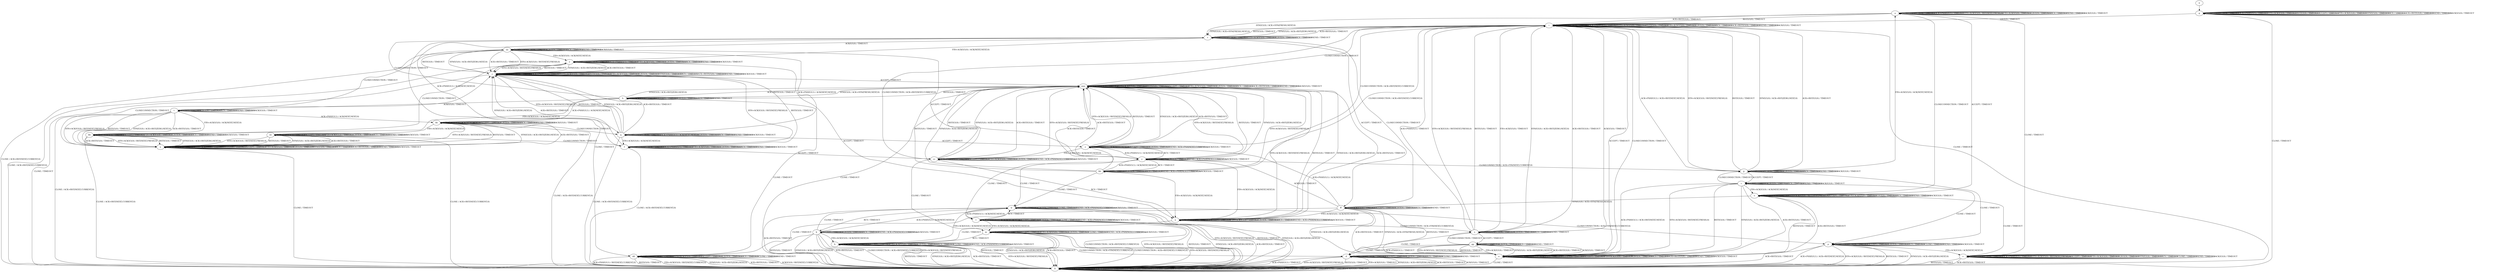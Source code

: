 digraph "" {
	graph ["Incoming time"=0.0003197193145751953,
		"Outgoing time"=0.041717529296875,
		Output="{'States': 39, 'Transitions': 495, 'Filename': '../results/tcp_preset_100/TCP_Windows8_Server-TCP_Windows8_Server-4.dot'}",
		Reference="{'States': 39, 'Transitions': 495, 'Filename': '../subjects/tcp/TCP_Windows8_Server.dot'}",
		Solver=yices,
		Updated="{'States': 39, 'Transitions': 495, 'Filename': '../subjects/tcp/TCP_Windows8_Server.dot'}",
		"f-measure"=1.0,
		precision=1.0,
		recall=1.0
	];
	a -> a	[key=0,
		label="CLOSECONNECTION / TIMEOUT"];
	a -> a	[key=1,
		label="ACK+PSH(V,V,1) / TIMEOUT"];
	a -> a	[key=2,
		label="SYN+ACK(V,V,0) / RST(NEXT,FRESH,0)"];
	a -> a	[key=3,
		label="FIN+ACK(V,V,0) / TIMEOUT"];
	a -> a	[key=4,
		label="LISTEN / TIMEOUT"];
	a -> a	[key=5,
		label="RCV / TIMEOUT"];
	a -> a	[key=6,
		label="SEND / TIMEOUT"];
	a -> a	[key=7,
		label="ACK(V,V,0) / TIMEOUT"];
	a -> i	[key=0,
		label="RST(V,V,0) / TIMEOUT"];
	a -> i	[key=1,
		label="ACK+RST(V,V,0) / TIMEOUT"];
	a -> o	[key=0,
		label="ACCEPT / TIMEOUT"];
	a -> r	[key=0,
		label="SYN(V,V,0) / ACK+SYN(FRESH,NEXT,0)"];
	a -> v	[key=0,
		label="CLOSE / TIMEOUT"];
	b -> b	[key=0,
		label="ACK+PSH(V,V,1) / TIMEOUT"];
	b -> b	[key=1,
		label="ACCEPT / TIMEOUT"];
	b -> b	[key=2,
		label="FIN+ACK(V,V,0) / TIMEOUT"];
	b -> b	[key=3,
		label="LISTEN / TIMEOUT"];
	b -> b	[key=4,
		label="RCV / TIMEOUT"];
	b -> b	[key=5,
		label="CLOSE / TIMEOUT"];
	b -> b	[key=6,
		label="SEND / ACK+PSH(NEXT,CURRENT,1)"];
	b -> b	[key=7,
		label="ACK(V,V,0) / TIMEOUT"];
	b -> d	[key=0,
		label="CLOSECONNECTION / ACK+FIN(NEXT,CURRENT,0)"];
	b -> ll	[key=0,
		label="SYN+ACK(V,V,0) / RST(NEXT,FRESH,0)"];
	b -> ll	[key=1,
		label="RST(V,V,0) / TIMEOUT"];
	b -> ll	[key=2,
		label="SYN(V,V,0) / ACK+RST(ZERO,NEXT,0)"];
	b -> ll	[key=3,
		label="ACK+RST(V,V,0) / TIMEOUT"];
	c -> c	[key=0,
		label="ACCEPT / TIMEOUT"];
	c -> c	[key=1,
		label="LISTEN / TIMEOUT"];
	c -> c	[key=2,
		label="RCV / TIMEOUT"];
	c -> c	[key=3,
		label="SEND / TIMEOUT"];
	c -> c	[key=4,
		label="ACK(V,V,0) / TIMEOUT"];
	c -> o	[key=0,
		label="FIN+ACK(V,V,0) / ACK(NEXT,NEXT,0)"];
	c -> p	[key=0,
		label="CLOSE / TIMEOUT"];
	c -> u	[key=0,
		label="ACK+PSH(V,V,1) / ACK+RST(NEXT,NEXT,0)"];
	c -> u	[key=1,
		label="SYN+ACK(V,V,0) / RST(NEXT,FRESH,0)"];
	c -> u	[key=2,
		label="RST(V,V,0) / TIMEOUT"];
	c -> u	[key=3,
		label="SYN(V,V,0) / ACK+RST(ZERO,NEXT,0)"];
	c -> u	[key=4,
		label="ACK+RST(V,V,0) / TIMEOUT"];
	c -> jj	[key=0,
		label="CLOSECONNECTION / TIMEOUT"];
	d -> d	[key=0,
		label="CLOSECONNECTION / TIMEOUT"];
	d -> d	[key=1,
		label="ACCEPT / TIMEOUT"];
	d -> d	[key=2,
		label="LISTEN / TIMEOUT"];
	d -> d	[key=3,
		label="RCV / TIMEOUT"];
	d -> d	[key=4,
		label="CLOSE / TIMEOUT"];
	d -> d	[key=5,
		label="SEND / TIMEOUT"];
	d -> ll	[key=0,
		label="ACK+PSH(V,V,1) / TIMEOUT"];
	d -> ll	[key=1,
		label="SYN+ACK(V,V,0) / RST(NEXT,FRESH,0)"];
	d -> ll	[key=2,
		label="RST(V,V,0) / TIMEOUT"];
	d -> ll	[key=3,
		label="FIN+ACK(V,V,0) / TIMEOUT"];
	d -> ll	[key=4,
		label="SYN(V,V,0) / ACK+RST(ZERO,NEXT,0)"];
	d -> ll	[key=5,
		label="ACK+RST(V,V,0) / TIMEOUT"];
	d -> ll	[key=6,
		label="ACK(V,V,0) / TIMEOUT"];
	e -> e	[key=0,
		label="CLOSECONNECTION / TIMEOUT"];
	e -> e	[key=1,
		label="ACK+PSH(V,V,1) / TIMEOUT"];
	e -> e	[key=2,
		label="FIN+ACK(V,V,0) / TIMEOUT"];
	e -> e	[key=3,
		label="LISTEN / TIMEOUT"];
	e -> e	[key=4,
		label="RCV / TIMEOUT"];
	e -> e	[key=5,
		label="SEND / TIMEOUT"];
	e -> e	[key=6,
		label="ACK(V,V,0) / TIMEOUT"];
	e -> j	[key=0,
		label="SYN+ACK(V,V,0) / RST(NEXT,FRESH,0)"];
	e -> j	[key=1,
		label="RST(V,V,0) / TIMEOUT"];
	e -> j	[key=2,
		label="SYN(V,V,0) / ACK+RST(ZERO,NEXT,0)"];
	e -> j	[key=3,
		label="ACK+RST(V,V,0) / TIMEOUT"];
	e -> n	[key=0,
		label="ACCEPT / TIMEOUT"];
	e -> ll	[key=0,
		label="CLOSE / ACK+RST(NEXT,CURRENT,0)"];
	f -> f	[key=0,
		label="CLOSECONNECTION / TIMEOUT"];
	f -> f	[key=1,
		label="ACK+PSH(V,V,1) / TIMEOUT"];
	f -> f	[key=2,
		label="FIN+ACK(V,V,0) / TIMEOUT"];
	f -> f	[key=3,
		label="LISTEN / TIMEOUT"];
	f -> f	[key=4,
		label="RCV / TIMEOUT"];
	f -> f	[key=5,
		label="SEND / TIMEOUT"];
	f -> f	[key=6,
		label="ACK(V,V,0) / TIMEOUT"];
	f -> j	[key=0,
		label="SYN+ACK(V,V,0) / RST(NEXT,FRESH,0)"];
	f -> j	[key=1,
		label="RST(V,V,0) / TIMEOUT"];
	f -> j	[key=2,
		label="SYN(V,V,0) / ACK+RST(ZERO,NEXT,0)"];
	f -> j	[key=3,
		label="ACK+RST(V,V,0) / TIMEOUT"];
	f -> cc	[key=0,
		label="ACCEPT / TIMEOUT"];
	f -> ll	[key=0,
		label="CLOSE / ACK+RST(NEXT,CURRENT,0)"];
	g -> g	[key=0,
		label="CLOSECONNECTION / TIMEOUT"];
	g -> g	[key=1,
		label="ACK+PSH(V,V,1) / TIMEOUT"];
	g -> g	[key=2,
		label="SYN+ACK(V,V,0) / TIMEOUT"];
	g -> g	[key=3,
		label="RST(V,V,0) / TIMEOUT"];
	g -> g	[key=4,
		label="ACCEPT / TIMEOUT"];
	g -> g	[key=5,
		label="FIN+ACK(V,V,0) / TIMEOUT"];
	g -> g	[key=6,
		label="SYN(V,V,0) / TIMEOUT"];
	g -> g	[key=7,
		label="RCV / TIMEOUT"];
	g -> g	[key=8,
		label="ACK+RST(V,V,0) / TIMEOUT"];
	g -> g	[key=9,
		label="SEND / TIMEOUT"];
	g -> g	[key=10,
		label="ACK(V,V,0) / TIMEOUT"];
	g -> i	[key=0,
		label="LISTEN / TIMEOUT"];
	g -> ll	[key=0,
		label="CLOSE / TIMEOUT"];
	h -> h	[key=0,
		label="SYN+ACK(V,V,0) / TIMEOUT"];
	h -> h	[key=1,
		label="ACCEPT / TIMEOUT"];
	h -> h	[key=2,
		label="LISTEN / TIMEOUT"];
	h -> h	[key=3,
		label="RCV / TIMEOUT"];
	h -> h	[key=4,
		label="SEND / TIMEOUT"];
	h -> r	[key=0,
		label="CLOSECONNECTION / TIMEOUT"];
	h -> t	[key=0,
		label="ACK(V,V,0) / TIMEOUT"];
	h -> bb	[key=0,
		label="FIN+ACK(V,V,0) / ACK(NEXT,NEXT,0)"];
	h -> dd	[key=0,
		label="CLOSE / TIMEOUT"];
	h -> kk	[key=0,
		label="ACK+PSH(V,V,1) / ACK(NEXT,NEXT,0)"];
	h -> mm	[key=0,
		label="RST(V,V,0) / TIMEOUT"];
	h -> mm	[key=1,
		label="SYN(V,V,0) / ACK+RST(ZERO,NEXT,0)"];
	h -> mm	[key=2,
		label="ACK+RST(V,V,0) / TIMEOUT"];
	i -> i	[key=0,
		label="CLOSECONNECTION / TIMEOUT"];
	i -> i	[key=1,
		label="ACK+PSH(V,V,1) / TIMEOUT"];
	i -> i	[key=2,
		label="SYN+ACK(V,V,0) / TIMEOUT"];
	i -> i	[key=3,
		label="RST(V,V,0) / TIMEOUT"];
	i -> i	[key=4,
		label="FIN+ACK(V,V,0) / TIMEOUT"];
	i -> i	[key=5,
		label="LISTEN / TIMEOUT"];
	i -> i	[key=6,
		label="RCV / TIMEOUT"];
	i -> i	[key=7,
		label="ACK+RST(V,V,0) / TIMEOUT"];
	i -> i	[key=8,
		label="SEND / TIMEOUT"];
	i -> i	[key=9,
		label="ACK(V,V,0) / TIMEOUT"];
	i -> r	[key=0,
		label="SYN(V,V,0) / ACK+SYN(FRESH,NEXT,0)"];
	i -> u	[key=0,
		label="ACCEPT / TIMEOUT"];
	i -> ll	[key=0,
		label="CLOSE / TIMEOUT"];
	j -> j	[key=0,
		label="CLOSECONNECTION / TIMEOUT"];
	j -> j	[key=1,
		label="ACK+PSH(V,V,1) / TIMEOUT"];
	j -> j	[key=2,
		label="SYN+ACK(V,V,0) / TIMEOUT"];
	j -> j	[key=3,
		label="RST(V,V,0) / TIMEOUT"];
	j -> j	[key=4,
		label="FIN+ACK(V,V,0) / TIMEOUT"];
	j -> j	[key=5,
		label="LISTEN / TIMEOUT"];
	j -> j	[key=6,
		label="SYN(V,V,0) / TIMEOUT"];
	j -> j	[key=7,
		label="RCV / TIMEOUT"];
	j -> j	[key=8,
		label="ACK+RST(V,V,0) / TIMEOUT"];
	j -> j	[key=9,
		label="SEND / TIMEOUT"];
	j -> j	[key=10,
		label="ACK(V,V,0) / TIMEOUT"];
	j -> ll	[key=0,
		label="CLOSE / TIMEOUT"];
	j -> mm	[key=0,
		label="ACCEPT / TIMEOUT"];
	k -> b	[key=0,
		label="FIN+ACK(V,V,0) / ACK(NEXT,NEXT,0)"];
	k -> k	[key=0,
		label="ACCEPT / TIMEOUT"];
	k -> k	[key=1,
		label="LISTEN / TIMEOUT"];
	k -> k	[key=2,
		label="RCV / TIMEOUT"];
	k -> k	[key=3,
		label="SEND / ACK+PSH(NEXT,CURRENT,1)"];
	k -> k	[key=4,
		label="ACK(V,V,0) / TIMEOUT"];
	k -> w	[key=0,
		label="ACK+PSH(V,V,1) / ACK(NEXT,NEXT,0)"];
	k -> w	[key=1,
		label="CLOSE / TIMEOUT"];
	k -> ll	[key=0,
		label="CLOSECONNECTION / ACK+RST(NEXT,CURRENT,0)"];
	k -> ll	[key=1,
		label="SYN+ACK(V,V,0) / RST(NEXT,FRESH,0)"];
	k -> ll	[key=2,
		label="RST(V,V,0) / TIMEOUT"];
	k -> ll	[key=3,
		label="SYN(V,V,0) / ACK+RST(ZERO,NEXT,0)"];
	k -> ll	[key=4,
		label="ACK+RST(V,V,0) / TIMEOUT"];
	l -> l	[key=0,
		label="ACK+PSH(V,V,1) / ACK(NEXT,NEXT,0)"];
	l -> l	[key=1,
		label="ACCEPT / TIMEOUT"];
	l -> l	[key=2,
		label="LISTEN / TIMEOUT"];
	l -> l	[key=3,
		label="CLOSE / TIMEOUT"];
	l -> l	[key=4,
		label="SEND / ACK+PSH(NEXT,CURRENT,1)"];
	l -> l	[key=5,
		label="ACK(V,V,0) / TIMEOUT"];
	l -> m	[key=0,
		label="FIN+ACK(V,V,0) / ACK(NEXT,NEXT,0)"];
	l -> w	[key=0,
		label="RCV / TIMEOUT"];
	l -> ll	[key=0,
		label="CLOSECONNECTION / ACK+RST(NEXT,CURRENT,0)"];
	l -> ll	[key=1,
		label="SYN+ACK(V,V,0) / RST(NEXT,FRESH,0)"];
	l -> ll	[key=2,
		label="RST(V,V,0) / TIMEOUT"];
	l -> ll	[key=3,
		label="SYN(V,V,0) / ACK+RST(ZERO,NEXT,0)"];
	l -> ll	[key=4,
		label="ACK+RST(V,V,0) / TIMEOUT"];
	m -> b	[key=0,
		label="RCV / TIMEOUT"];
	m -> m	[key=0,
		label="ACK+PSH(V,V,1) / TIMEOUT"];
	m -> m	[key=1,
		label="ACCEPT / TIMEOUT"];
	m -> m	[key=2,
		label="FIN+ACK(V,V,0) / TIMEOUT"];
	m -> m	[key=3,
		label="LISTEN / TIMEOUT"];
	m -> m	[key=4,
		label="CLOSE / TIMEOUT"];
	m -> m	[key=5,
		label="SEND / ACK+PSH(NEXT,CURRENT,1)"];
	m -> m	[key=6,
		label="ACK(V,V,0) / TIMEOUT"];
	m -> ll	[key=0,
		label="CLOSECONNECTION / ACK+RST(NEXT,CURRENT,0)"];
	m -> ll	[key=1,
		label="SYN+ACK(V,V,0) / RST(NEXT,FRESH,0)"];
	m -> ll	[key=2,
		label="RST(V,V,0) / TIMEOUT"];
	m -> ll	[key=3,
		label="SYN(V,V,0) / ACK+RST(ZERO,NEXT,0)"];
	m -> ll	[key=4,
		label="ACK+RST(V,V,0) / TIMEOUT"];
	n -> b	[key=0,
		label="CLOSE / TIMEOUT"];
	n -> n	[key=0,
		label="ACK+PSH(V,V,1) / TIMEOUT"];
	n -> n	[key=1,
		label="ACCEPT / TIMEOUT"];
	n -> n	[key=2,
		label="FIN+ACK(V,V,0) / TIMEOUT"];
	n -> n	[key=3,
		label="LISTEN / TIMEOUT"];
	n -> n	[key=4,
		label="RCV / TIMEOUT"];
	n -> n	[key=5,
		label="SEND / ACK+PSH(NEXT,CURRENT,1)"];
	n -> n	[key=6,
		label="ACK(V,V,0) / TIMEOUT"];
	n -> s	[key=0,
		label="CLOSECONNECTION / ACK+FIN(NEXT,CURRENT,0)"];
	n -> mm	[key=0,
		label="SYN+ACK(V,V,0) / RST(NEXT,FRESH,0)"];
	n -> mm	[key=1,
		label="RST(V,V,0) / TIMEOUT"];
	n -> mm	[key=2,
		label="SYN(V,V,0) / ACK+RST(ZERO,NEXT,0)"];
	n -> mm	[key=3,
		label="ACK+RST(V,V,0) / TIMEOUT"];
	o -> a	[key=0,
		label="CLOSECONNECTION / TIMEOUT"];
	o -> o	[key=0,
		label="ACK+PSH(V,V,1) / TIMEOUT"];
	o -> o	[key=1,
		label="SYN+ACK(V,V,0) / RST(NEXT,FRESH,0)"];
	o -> o	[key=2,
		label="ACCEPT / TIMEOUT"];
	o -> o	[key=3,
		label="FIN+ACK(V,V,0) / TIMEOUT"];
	o -> o	[key=4,
		label="LISTEN / TIMEOUT"];
	o -> o	[key=5,
		label="RCV / TIMEOUT"];
	o -> o	[key=6,
		label="SEND / TIMEOUT"];
	o -> o	[key=7,
		label="ACK(V,V,0) / TIMEOUT"];
	o -> u	[key=0,
		label="RST(V,V,0) / TIMEOUT"];
	o -> u	[key=1,
		label="ACK+RST(V,V,0) / TIMEOUT"];
	o -> v	[key=0,
		label="CLOSE / TIMEOUT"];
	o -> ff	[key=0,
		label="SYN(V,V,0) / ACK+SYN(FRESH,NEXT,0)"];
	p -> p	[key=0,
		label="CLOSECONNECTION / TIMEOUT"];
	p -> p	[key=1,
		label="ACCEPT / TIMEOUT"];
	p -> p	[key=2,
		label="LISTEN / TIMEOUT"];
	p -> p	[key=3,
		label="RCV / TIMEOUT"];
	p -> p	[key=4,
		label="CLOSE / TIMEOUT"];
	p -> p	[key=5,
		label="SEND / TIMEOUT"];
	p -> p	[key=6,
		label="ACK(V,V,0) / TIMEOUT"];
	p -> v	[key=0,
		label="FIN+ACK(V,V,0) / ACK(NEXT,NEXT,0)"];
	p -> ll	[key=0,
		label="ACK+PSH(V,V,1) / ACK+RST(NEXT,NEXT,0)"];
	p -> ll	[key=1,
		label="SYN+ACK(V,V,0) / RST(NEXT,FRESH,0)"];
	p -> ll	[key=2,
		label="RST(V,V,0) / TIMEOUT"];
	p -> ll	[key=3,
		label="SYN(V,V,0) / ACK+RST(ZERO,NEXT,0)"];
	p -> ll	[key=4,
		label="ACK+RST(V,V,0) / TIMEOUT"];
	q -> f	[key=0,
		label="FIN+ACK(V,V,0) / ACK(NEXT,NEXT,0)"];
	q -> j	[key=0,
		label="SYN+ACK(V,V,0) / RST(NEXT,FRESH,0)"];
	q -> j	[key=1,
		label="RST(V,V,0) / TIMEOUT"];
	q -> j	[key=2,
		label="SYN(V,V,0) / ACK+RST(ZERO,NEXT,0)"];
	q -> j	[key=3,
		label="ACK+RST(V,V,0) / TIMEOUT"];
	q -> q	[key=0,
		label="CLOSECONNECTION / TIMEOUT"];
	q -> q	[key=1,
		label="ACK+PSH(V,V,1) / ACK(NEXT,NEXT,0)"];
	q -> q	[key=2,
		label="LISTEN / TIMEOUT"];
	q -> q	[key=3,
		label="RCV / TIMEOUT"];
	q -> q	[key=4,
		label="SEND / TIMEOUT"];
	q -> q	[key=5,
		label="ACK(V,V,0) / TIMEOUT"];
	q -> z	[key=0,
		label="ACCEPT / TIMEOUT"];
	q -> ll	[key=0,
		label="CLOSE / ACK+RST(NEXT,CURRENT,0)"];
	r -> e	[key=0,
		label="FIN+ACK(V,V,0) / ACK(NEXT,NEXT,0)"];
	r -> i	[key=0,
		label="RST(V,V,0) / TIMEOUT"];
	r -> i	[key=1,
		label="SYN(V,V,0) / ACK+RST(ZERO,NEXT,0)"];
	r -> i	[key=2,
		label="ACK+RST(V,V,0) / TIMEOUT"];
	r -> q	[key=0,
		label="ACK+PSH(V,V,1) / ACK(NEXT,NEXT,0)"];
	r -> r	[key=0,
		label="CLOSECONNECTION / TIMEOUT"];
	r -> r	[key=1,
		label="SYN+ACK(V,V,0) / TIMEOUT"];
	r -> r	[key=2,
		label="LISTEN / TIMEOUT"];
	r -> r	[key=3,
		label="RCV / TIMEOUT"];
	r -> r	[key=4,
		label="SEND / TIMEOUT"];
	r -> aa	[key=0,
		label="ACK(V,V,0) / TIMEOUT"];
	r -> dd	[key=0,
		label="CLOSE / TIMEOUT"];
	r -> ff	[key=0,
		label="ACCEPT / TIMEOUT"];
	s -> d	[key=0,
		label="CLOSE / TIMEOUT"];
	s -> i	[key=0,
		label="ACK+PSH(V,V,1) / TIMEOUT"];
	s -> i	[key=1,
		label="SYN+ACK(V,V,0) / RST(NEXT,FRESH,0)"];
	s -> i	[key=2,
		label="RST(V,V,0) / TIMEOUT"];
	s -> i	[key=3,
		label="FIN+ACK(V,V,0) / TIMEOUT"];
	s -> i	[key=4,
		label="SYN(V,V,0) / ACK+RST(ZERO,NEXT,0)"];
	s -> i	[key=5,
		label="ACK+RST(V,V,0) / TIMEOUT"];
	s -> i	[key=6,
		label="ACK(V,V,0) / TIMEOUT"];
	s -> s	[key=0,
		label="CLOSECONNECTION / TIMEOUT"];
	s -> s	[key=1,
		label="LISTEN / TIMEOUT"];
	s -> s	[key=2,
		label="RCV / TIMEOUT"];
	s -> s	[key=3,
		label="SEND / TIMEOUT"];
	s -> gg	[key=0,
		label="ACCEPT / TIMEOUT"];
	t -> t	[key=0,
		label="ACCEPT / TIMEOUT"];
	t -> t	[key=1,
		label="LISTEN / TIMEOUT"];
	t -> t	[key=2,
		label="RCV / TIMEOUT"];
	t -> t	[key=3,
		label="SEND / TIMEOUT"];
	t -> t	[key=4,
		label="ACK(V,V,0) / TIMEOUT"];
	t -> x	[key=0,
		label="SYN+ACK(V,V,0) / RST(NEXT,FRESH,0)"];
	t -> x	[key=1,
		label="RST(V,V,0) / TIMEOUT"];
	t -> x	[key=2,
		label="SYN(V,V,0) / ACK+RST(ZERO,NEXT,0)"];
	t -> x	[key=3,
		label="ACK+RST(V,V,0) / TIMEOUT"];
	t -> aa	[key=0,
		label="CLOSECONNECTION / TIMEOUT"];
	t -> bb	[key=0,
		label="FIN+ACK(V,V,0) / ACK(NEXT,NEXT,0)"];
	t -> kk	[key=0,
		label="ACK+PSH(V,V,1) / ACK(NEXT,NEXT,0)"];
	t -> ll	[key=0,
		label="CLOSE / ACK+RST(NEXT,CURRENT,0)"];
	u -> i	[key=0,
		label="CLOSECONNECTION / TIMEOUT"];
	u -> u	[key=0,
		label="ACK+PSH(V,V,1) / TIMEOUT"];
	u -> u	[key=1,
		label="SYN+ACK(V,V,0) / TIMEOUT"];
	u -> u	[key=2,
		label="RST(V,V,0) / TIMEOUT"];
	u -> u	[key=3,
		label="ACCEPT / TIMEOUT"];
	u -> u	[key=4,
		label="FIN+ACK(V,V,0) / TIMEOUT"];
	u -> u	[key=5,
		label="LISTEN / TIMEOUT"];
	u -> u	[key=6,
		label="RCV / TIMEOUT"];
	u -> u	[key=7,
		label="ACK+RST(V,V,0) / TIMEOUT"];
	u -> u	[key=8,
		label="SEND / TIMEOUT"];
	u -> u	[key=9,
		label="ACK(V,V,0) / TIMEOUT"];
	u -> ff	[key=0,
		label="SYN(V,V,0) / ACK+SYN(FRESH,NEXT,0)"];
	u -> ll	[key=0,
		label="CLOSE / TIMEOUT"];
	v -> v	[key=0,
		label="CLOSECONNECTION / TIMEOUT"];
	v -> v	[key=1,
		label="ACK+PSH(V,V,1) / TIMEOUT"];
	v -> v	[key=2,
		label="SYN+ACK(V,V,0) / RST(NEXT,FRESH,0)"];
	v -> v	[key=3,
		label="ACCEPT / TIMEOUT"];
	v -> v	[key=4,
		label="FIN+ACK(V,V,0) / TIMEOUT"];
	v -> v	[key=5,
		label="LISTEN / TIMEOUT"];
	v -> v	[key=6,
		label="SYN(V,V,0) / TIMEOUT"];
	v -> v	[key=7,
		label="RCV / TIMEOUT"];
	v -> v	[key=8,
		label="CLOSE / TIMEOUT"];
	v -> v	[key=9,
		label="SEND / TIMEOUT"];
	v -> v	[key=10,
		label="ACK(V,V,0) / TIMEOUT"];
	v -> ll	[key=0,
		label="RST(V,V,0) / TIMEOUT"];
	v -> ll	[key=1,
		label="ACK+RST(V,V,0) / TIMEOUT"];
	w -> b	[key=0,
		label="FIN+ACK(V,V,0) / ACK(NEXT,NEXT,0)"];
	w -> k	[key=0,
		label="RCV / TIMEOUT"];
	w -> l	[key=0,
		label="ACK+PSH(V,V,1) / ACK(NEXT,NEXT,0)"];
	w -> p	[key=0,
		label="CLOSECONNECTION / ACK+FIN(NEXT,CURRENT,0)"];
	w -> w	[key=0,
		label="ACCEPT / TIMEOUT"];
	w -> w	[key=1,
		label="LISTEN / TIMEOUT"];
	w -> w	[key=2,
		label="CLOSE / TIMEOUT"];
	w -> w	[key=3,
		label="SEND / ACK+PSH(NEXT,CURRENT,1)"];
	w -> w	[key=4,
		label="ACK(V,V,0) / TIMEOUT"];
	w -> ll	[key=0,
		label="SYN+ACK(V,V,0) / RST(NEXT,FRESH,0)"];
	w -> ll	[key=1,
		label="RST(V,V,0) / TIMEOUT"];
	w -> ll	[key=2,
		label="SYN(V,V,0) / ACK+RST(ZERO,NEXT,0)"];
	w -> ll	[key=3,
		label="ACK+RST(V,V,0) / TIMEOUT"];
	x -> j	[key=0,
		label="CLOSECONNECTION / TIMEOUT"];
	x -> x	[key=0,
		label="ACK+PSH(V,V,1) / TIMEOUT"];
	x -> x	[key=1,
		label="SYN+ACK(V,V,0) / TIMEOUT"];
	x -> x	[key=2,
		label="RST(V,V,0) / TIMEOUT"];
	x -> x	[key=3,
		label="ACCEPT / TIMEOUT"];
	x -> x	[key=4,
		label="FIN+ACK(V,V,0) / TIMEOUT"];
	x -> x	[key=5,
		label="LISTEN / TIMEOUT"];
	x -> x	[key=6,
		label="SYN(V,V,0) / TIMEOUT"];
	x -> x	[key=7,
		label="RCV / TIMEOUT"];
	x -> x	[key=8,
		label="ACK+RST(V,V,0) / TIMEOUT"];
	x -> x	[key=9,
		label="SEND / TIMEOUT"];
	x -> x	[key=10,
		label="ACK(V,V,0) / TIMEOUT"];
	x -> ll	[key=0,
		label="CLOSE / TIMEOUT"];
	y -> n	[key=0,
		label="FIN+ACK(V,V,0) / ACK(NEXT,NEXT,0)"];
	y -> w	[key=0,
		label="CLOSE / TIMEOUT"];
	y -> y	[key=0,
		label="ACCEPT / TIMEOUT"];
	y -> y	[key=1,
		label="LISTEN / TIMEOUT"];
	y -> y	[key=2,
		label="SEND / ACK+PSH(NEXT,CURRENT,1)"];
	y -> y	[key=3,
		label="ACK(V,V,0) / TIMEOUT"];
	y -> z	[key=0,
		label="ACK+PSH(V,V,1) / ACK(NEXT,NEXT,0)"];
	y -> hh	[key=0,
		label="RCV / TIMEOUT"];
	y -> jj	[key=0,
		label="CLOSECONNECTION / ACK+FIN(NEXT,CURRENT,0)"];
	y -> mm	[key=0,
		label="SYN+ACK(V,V,0) / RST(NEXT,FRESH,0)"];
	y -> mm	[key=1,
		label="RST(V,V,0) / TIMEOUT"];
	y -> mm	[key=2,
		label="SYN(V,V,0) / ACK+RST(ZERO,NEXT,0)"];
	y -> mm	[key=3,
		label="ACK+RST(V,V,0) / TIMEOUT"];
	z -> i	[key=0,
		label="CLOSECONNECTION / ACK+RST(NEXT,CURRENT,0)"];
	z -> l	[key=0,
		label="CLOSE / TIMEOUT"];
	z -> y	[key=0,
		label="RCV / TIMEOUT"];
	z -> z	[key=0,
		label="ACK+PSH(V,V,1) / ACK(NEXT,NEXT,0)"];
	z -> z	[key=1,
		label="ACCEPT / TIMEOUT"];
	z -> z	[key=2,
		label="LISTEN / TIMEOUT"];
	z -> z	[key=3,
		label="SEND / ACK+PSH(NEXT,CURRENT,1)"];
	z -> z	[key=4,
		label="ACK(V,V,0) / TIMEOUT"];
	z -> cc	[key=0,
		label="FIN+ACK(V,V,0) / ACK(NEXT,NEXT,0)"];
	z -> mm	[key=0,
		label="SYN+ACK(V,V,0) / RST(NEXT,FRESH,0)"];
	z -> mm	[key=1,
		label="RST(V,V,0) / TIMEOUT"];
	z -> mm	[key=2,
		label="SYN(V,V,0) / ACK+RST(ZERO,NEXT,0)"];
	z -> mm	[key=3,
		label="ACK+RST(V,V,0) / TIMEOUT"];
	aa -> e	[key=0,
		label="FIN+ACK(V,V,0) / ACK(NEXT,NEXT,0)"];
	aa -> j	[key=0,
		label="SYN+ACK(V,V,0) / RST(NEXT,FRESH,0)"];
	aa -> j	[key=1,
		label="RST(V,V,0) / TIMEOUT"];
	aa -> j	[key=2,
		label="SYN(V,V,0) / ACK+RST(ZERO,NEXT,0)"];
	aa -> j	[key=3,
		label="ACK+RST(V,V,0) / TIMEOUT"];
	aa -> q	[key=0,
		label="ACK+PSH(V,V,1) / ACK(NEXT,NEXT,0)"];
	aa -> y	[key=0,
		label="ACCEPT / TIMEOUT"];
	aa -> aa	[key=0,
		label="CLOSECONNECTION / TIMEOUT"];
	aa -> aa	[key=1,
		label="LISTEN / TIMEOUT"];
	aa -> aa	[key=2,
		label="RCV / TIMEOUT"];
	aa -> aa	[key=3,
		label="SEND / TIMEOUT"];
	aa -> aa	[key=4,
		label="ACK(V,V,0) / TIMEOUT"];
	aa -> ll	[key=0,
		label="CLOSE / ACK+RST(NEXT,CURRENT,0)"];
	bb -> e	[key=0,
		label="CLOSECONNECTION / TIMEOUT"];
	bb -> x	[key=0,
		label="SYN+ACK(V,V,0) / RST(NEXT,FRESH,0)"];
	bb -> x	[key=1,
		label="RST(V,V,0) / TIMEOUT"];
	bb -> x	[key=2,
		label="SYN(V,V,0) / ACK+RST(ZERO,NEXT,0)"];
	bb -> x	[key=3,
		label="ACK+RST(V,V,0) / TIMEOUT"];
	bb -> bb	[key=0,
		label="ACK+PSH(V,V,1) / TIMEOUT"];
	bb -> bb	[key=1,
		label="ACCEPT / TIMEOUT"];
	bb -> bb	[key=2,
		label="FIN+ACK(V,V,0) / TIMEOUT"];
	bb -> bb	[key=3,
		label="LISTEN / TIMEOUT"];
	bb -> bb	[key=4,
		label="RCV / TIMEOUT"];
	bb -> bb	[key=5,
		label="SEND / TIMEOUT"];
	bb -> bb	[key=6,
		label="ACK(V,V,0) / TIMEOUT"];
	bb -> ll	[key=0,
		label="CLOSE / ACK+RST(NEXT,CURRENT,0)"];
	cc -> i	[key=0,
		label="CLOSECONNECTION / ACK+RST(NEXT,CURRENT,0)"];
	cc -> m	[key=0,
		label="CLOSE / TIMEOUT"];
	cc -> n	[key=0,
		label="RCV / TIMEOUT"];
	cc -> cc	[key=0,
		label="ACK+PSH(V,V,1) / TIMEOUT"];
	cc -> cc	[key=1,
		label="ACCEPT / TIMEOUT"];
	cc -> cc	[key=2,
		label="FIN+ACK(V,V,0) / TIMEOUT"];
	cc -> cc	[key=3,
		label="LISTEN / TIMEOUT"];
	cc -> cc	[key=4,
		label="SEND / ACK+PSH(NEXT,CURRENT,1)"];
	cc -> cc	[key=5,
		label="ACK(V,V,0) / TIMEOUT"];
	cc -> mm	[key=0,
		label="SYN+ACK(V,V,0) / RST(NEXT,FRESH,0)"];
	cc -> mm	[key=1,
		label="RST(V,V,0) / TIMEOUT"];
	cc -> mm	[key=2,
		label="SYN(V,V,0) / ACK+RST(ZERO,NEXT,0)"];
	cc -> mm	[key=3,
		label="ACK+RST(V,V,0) / TIMEOUT"];
	dd -> dd	[key=0,
		label="CLOSECONNECTION / TIMEOUT"];
	dd -> dd	[key=1,
		label="SYN+ACK(V,V,0) / TIMEOUT"];
	dd -> dd	[key=2,
		label="ACCEPT / TIMEOUT"];
	dd -> dd	[key=3,
		label="LISTEN / TIMEOUT"];
	dd -> dd	[key=4,
		label="RCV / TIMEOUT"];
	dd -> dd	[key=5,
		label="CLOSE / TIMEOUT"];
	dd -> dd	[key=6,
		label="SEND / TIMEOUT"];
	dd -> ll	[key=0,
		label="ACK+PSH(V,V,1) / RST(NEXT,CURRENT,0)"];
	dd -> ll	[key=1,
		label="RST(V,V,0) / TIMEOUT"];
	dd -> ll	[key=2,
		label="FIN+ACK(V,V,0) / RST(NEXT,CURRENT,0)"];
	dd -> ll	[key=3,
		label="SYN(V,V,0) / ACK+RST(ZERO,NEXT,0)"];
	dd -> ll	[key=4,
		label="ACK+RST(V,V,0) / TIMEOUT"];
	dd -> ll	[key=5,
		label="ACK(V,V,0) / RST(NEXT,CURRENT,0)"];
	ee -> f	[key=0,
		label="CLOSECONNECTION / TIMEOUT"];
	ee -> x	[key=0,
		label="SYN+ACK(V,V,0) / RST(NEXT,FRESH,0)"];
	ee -> x	[key=1,
		label="RST(V,V,0) / TIMEOUT"];
	ee -> x	[key=2,
		label="SYN(V,V,0) / ACK+RST(ZERO,NEXT,0)"];
	ee -> x	[key=3,
		label="ACK+RST(V,V,0) / TIMEOUT"];
	ee -> ee	[key=0,
		label="ACK+PSH(V,V,1) / TIMEOUT"];
	ee -> ee	[key=1,
		label="ACCEPT / TIMEOUT"];
	ee -> ee	[key=2,
		label="FIN+ACK(V,V,0) / TIMEOUT"];
	ee -> ee	[key=3,
		label="LISTEN / TIMEOUT"];
	ee -> ee	[key=4,
		label="RCV / TIMEOUT"];
	ee -> ee	[key=5,
		label="SEND / TIMEOUT"];
	ee -> ee	[key=6,
		label="ACK(V,V,0) / TIMEOUT"];
	ee -> ll	[key=0,
		label="CLOSE / ACK+RST(NEXT,CURRENT,0)"];
	ff -> n	[key=0,
		label="FIN+ACK(V,V,0) / ACK(NEXT,NEXT,0)"];
	ff -> r	[key=0,
		label="CLOSECONNECTION / TIMEOUT"];
	ff -> u	[key=0,
		label="RST(V,V,0) / TIMEOUT"];
	ff -> u	[key=1,
		label="SYN(V,V,0) / ACK+RST(ZERO,NEXT,0)"];
	ff -> u	[key=2,
		label="ACK+RST(V,V,0) / TIMEOUT"];
	ff -> y	[key=0,
		label="ACK(V,V,0) / TIMEOUT"];
	ff -> z	[key=0,
		label="ACK+PSH(V,V,1) / ACK(NEXT,NEXT,0)"];
	ff -> dd	[key=0,
		label="CLOSE / TIMEOUT"];
	ff -> ff	[key=0,
		label="SYN+ACK(V,V,0) / TIMEOUT"];
	ff -> ff	[key=1,
		label="ACCEPT / TIMEOUT"];
	ff -> ff	[key=2,
		label="LISTEN / TIMEOUT"];
	ff -> ff	[key=3,
		label="RCV / TIMEOUT"];
	ff -> ff	[key=4,
		label="SEND / TIMEOUT"];
	gg -> d	[key=0,
		label="CLOSE / TIMEOUT"];
	gg -> s	[key=0,
		label="CLOSECONNECTION / TIMEOUT"];
	gg -> u	[key=0,
		label="ACK+PSH(V,V,1) / TIMEOUT"];
	gg -> u	[key=1,
		label="SYN+ACK(V,V,0) / RST(NEXT,FRESH,0)"];
	gg -> u	[key=2,
		label="RST(V,V,0) / TIMEOUT"];
	gg -> u	[key=3,
		label="FIN+ACK(V,V,0) / TIMEOUT"];
	gg -> u	[key=4,
		label="SYN(V,V,0) / ACK+RST(ZERO,NEXT,0)"];
	gg -> u	[key=5,
		label="ACK+RST(V,V,0) / TIMEOUT"];
	gg -> u	[key=6,
		label="ACK(V,V,0) / TIMEOUT"];
	gg -> gg	[key=0,
		label="ACCEPT / TIMEOUT"];
	gg -> gg	[key=1,
		label="LISTEN / TIMEOUT"];
	gg -> gg	[key=2,
		label="RCV / TIMEOUT"];
	gg -> gg	[key=3,
		label="SEND / TIMEOUT"];
	hh -> i	[key=0,
		label="CLOSECONNECTION / ACK+RST(NEXT,CURRENT,0)"];
	hh -> n	[key=0,
		label="FIN+ACK(V,V,0) / ACK(NEXT,NEXT,0)"];
	hh -> w	[key=0,
		label="CLOSE / TIMEOUT"];
	hh -> y	[key=0,
		label="ACK+PSH(V,V,1) / ACK(NEXT,NEXT,0)"];
	hh -> hh	[key=0,
		label="ACCEPT / TIMEOUT"];
	hh -> hh	[key=1,
		label="LISTEN / TIMEOUT"];
	hh -> hh	[key=2,
		label="RCV / TIMEOUT"];
	hh -> hh	[key=3,
		label="SEND / ACK+PSH(NEXT,CURRENT,1)"];
	hh -> hh	[key=4,
		label="ACK(V,V,0) / TIMEOUT"];
	hh -> mm	[key=0,
		label="SYN+ACK(V,V,0) / RST(NEXT,FRESH,0)"];
	hh -> mm	[key=1,
		label="RST(V,V,0) / TIMEOUT"];
	hh -> mm	[key=2,
		label="SYN(V,V,0) / ACK+RST(ZERO,NEXT,0)"];
	hh -> mm	[key=3,
		label="ACK+RST(V,V,0) / TIMEOUT"];
	ii -> g	[key=0];
	jj -> a	[key=0,
		label="FIN+ACK(V,V,0) / ACK(NEXT,NEXT,0)"];
	jj -> c	[key=0,
		label="ACCEPT / TIMEOUT"];
	jj -> i	[key=0,
		label="ACK+PSH(V,V,1) / ACK+RST(NEXT,NEXT,0)"];
	jj -> i	[key=1,
		label="SYN+ACK(V,V,0) / RST(NEXT,FRESH,0)"];
	jj -> i	[key=2,
		label="RST(V,V,0) / TIMEOUT"];
	jj -> i	[key=3,
		label="SYN(V,V,0) / ACK+RST(ZERO,NEXT,0)"];
	jj -> i	[key=4,
		label="ACK+RST(V,V,0) / TIMEOUT"];
	jj -> p	[key=0,
		label="CLOSE / TIMEOUT"];
	jj -> jj	[key=0,
		label="CLOSECONNECTION / TIMEOUT"];
	jj -> jj	[key=1,
		label="LISTEN / TIMEOUT"];
	jj -> jj	[key=2,
		label="RCV / TIMEOUT"];
	jj -> jj	[key=3,
		label="SEND / TIMEOUT"];
	jj -> jj	[key=4,
		label="ACK(V,V,0) / TIMEOUT"];
	kk -> q	[key=0,
		label="CLOSECONNECTION / TIMEOUT"];
	kk -> x	[key=0,
		label="SYN+ACK(V,V,0) / RST(NEXT,FRESH,0)"];
	kk -> x	[key=1,
		label="RST(V,V,0) / TIMEOUT"];
	kk -> x	[key=2,
		label="SYN(V,V,0) / ACK+RST(ZERO,NEXT,0)"];
	kk -> x	[key=3,
		label="ACK+RST(V,V,0) / TIMEOUT"];
	kk -> ee	[key=0,
		label="FIN+ACK(V,V,0) / ACK(NEXT,NEXT,0)"];
	kk -> kk	[key=0,
		label="ACK+PSH(V,V,1) / ACK(NEXT,NEXT,0)"];
	kk -> kk	[key=1,
		label="ACCEPT / TIMEOUT"];
	kk -> kk	[key=2,
		label="LISTEN / TIMEOUT"];
	kk -> kk	[key=3,
		label="RCV / TIMEOUT"];
	kk -> kk	[key=4,
		label="SEND / TIMEOUT"];
	kk -> kk	[key=5,
		label="ACK(V,V,0) / TIMEOUT"];
	kk -> ll	[key=0,
		label="CLOSE / ACK+RST(NEXT,CURRENT,0)"];
	ll -> ll	[key=0,
		label="CLOSECONNECTION / TIMEOUT"];
	ll -> ll	[key=1,
		label="ACK+PSH(V,V,1) / TIMEOUT"];
	ll -> ll	[key=2,
		label="SYN+ACK(V,V,0) / TIMEOUT"];
	ll -> ll	[key=3,
		label="RST(V,V,0) / TIMEOUT"];
	ll -> ll	[key=4,
		label="ACCEPT / TIMEOUT"];
	ll -> ll	[key=5,
		label="FIN+ACK(V,V,0) / TIMEOUT"];
	ll -> ll	[key=6,
		label="LISTEN / TIMEOUT"];
	ll -> ll	[key=7,
		label="SYN(V,V,0) / TIMEOUT"];
	ll -> ll	[key=8,
		label="RCV / TIMEOUT"];
	ll -> ll	[key=9,
		label="ACK+RST(V,V,0) / TIMEOUT"];
	ll -> ll	[key=10,
		label="CLOSE / TIMEOUT"];
	ll -> ll	[key=11,
		label="SEND / TIMEOUT"];
	ll -> ll	[key=12,
		label="ACK(V,V,0) / TIMEOUT"];
	mm -> h	[key=0,
		label="SYN(V,V,0) / ACK+SYN(FRESH,NEXT,0)"];
	mm -> i	[key=0,
		label="CLOSECONNECTION / TIMEOUT"];
	mm -> ll	[key=0,
		label="CLOSE / TIMEOUT"];
	mm -> mm	[key=0,
		label="ACK+PSH(V,V,1) / TIMEOUT"];
	mm -> mm	[key=1,
		label="SYN+ACK(V,V,0) / TIMEOUT"];
	mm -> mm	[key=2,
		label="RST(V,V,0) / TIMEOUT"];
	mm -> mm	[key=3,
		label="ACCEPT / TIMEOUT"];
	mm -> mm	[key=4,
		label="FIN+ACK(V,V,0) / TIMEOUT"];
	mm -> mm	[key=5,
		label="LISTEN / TIMEOUT"];
	mm -> mm	[key=6,
		label="RCV / TIMEOUT"];
	mm -> mm	[key=7,
		label="ACK+RST(V,V,0) / TIMEOUT"];
	mm -> mm	[key=8,
		label="SEND / TIMEOUT"];
	mm -> mm	[key=9,
		label="ACK(V,V,0) / TIMEOUT"];
}
